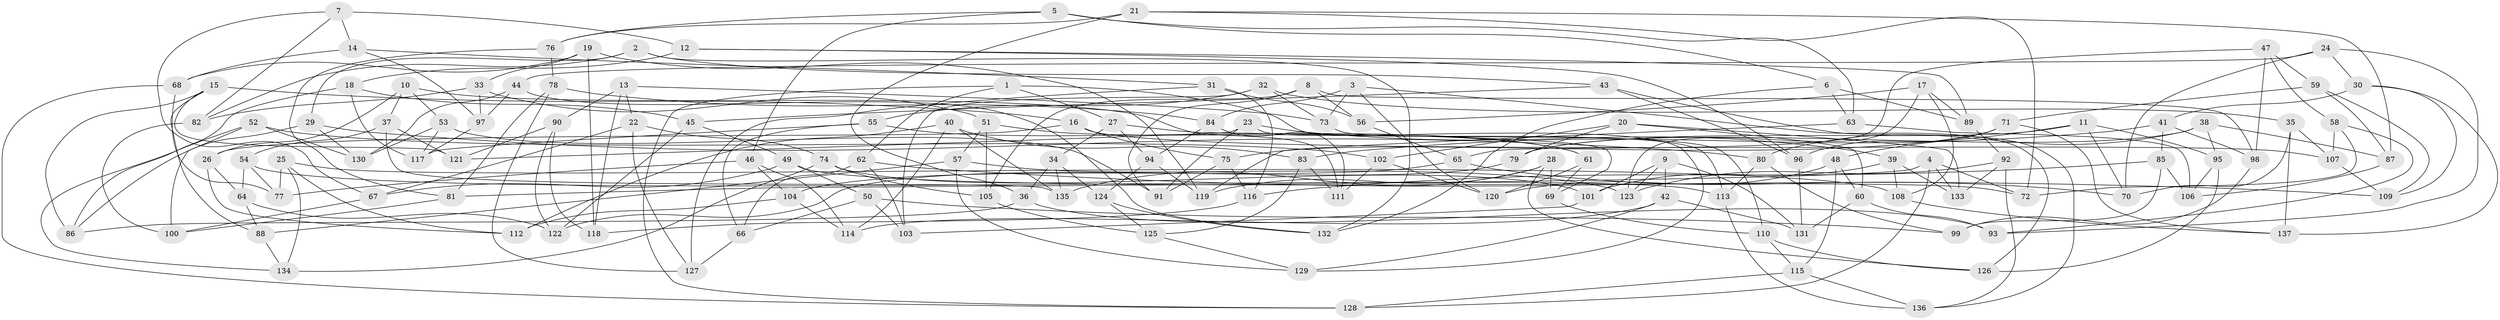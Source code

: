 // coarse degree distribution, {13: 0.018518518518518517, 6: 0.25925925925925924, 7: 0.09259259259259259, 4: 0.2962962962962963, 14: 0.05555555555555555, 5: 0.05555555555555555, 8: 0.16666666666666666, 9: 0.018518518518518517, 15: 0.018518518518518517, 3: 0.018518518518518517}
// Generated by graph-tools (version 1.1) at 2025/20/03/04/25 18:20:49]
// undirected, 137 vertices, 274 edges
graph export_dot {
graph [start="1"]
  node [color=gray90,style=filled];
  1;
  2;
  3;
  4;
  5;
  6;
  7;
  8;
  9;
  10;
  11;
  12;
  13;
  14;
  15;
  16;
  17;
  18;
  19;
  20;
  21;
  22;
  23;
  24;
  25;
  26;
  27;
  28;
  29;
  30;
  31;
  32;
  33;
  34;
  35;
  36;
  37;
  38;
  39;
  40;
  41;
  42;
  43;
  44;
  45;
  46;
  47;
  48;
  49;
  50;
  51;
  52;
  53;
  54;
  55;
  56;
  57;
  58;
  59;
  60;
  61;
  62;
  63;
  64;
  65;
  66;
  67;
  68;
  69;
  70;
  71;
  72;
  73;
  74;
  75;
  76;
  77;
  78;
  79;
  80;
  81;
  82;
  83;
  84;
  85;
  86;
  87;
  88;
  89;
  90;
  91;
  92;
  93;
  94;
  95;
  96;
  97;
  98;
  99;
  100;
  101;
  102;
  103;
  104;
  105;
  106;
  107;
  108;
  109;
  110;
  111;
  112;
  113;
  114;
  115;
  116;
  117;
  118;
  119;
  120;
  121;
  122;
  123;
  124;
  125;
  126;
  127;
  128;
  129;
  130;
  131;
  132;
  133;
  134;
  135;
  136;
  137;
  1 -- 128;
  1 -- 113;
  1 -- 62;
  1 -- 27;
  2 -- 132;
  2 -- 29;
  2 -- 43;
  2 -- 82;
  3 -- 120;
  3 -- 126;
  3 -- 73;
  3 -- 84;
  4 -- 81;
  4 -- 72;
  4 -- 133;
  4 -- 128;
  5 -- 76;
  5 -- 6;
  5 -- 46;
  5 -- 63;
  6 -- 89;
  6 -- 63;
  6 -- 132;
  7 -- 14;
  7 -- 12;
  7 -- 82;
  7 -- 67;
  8 -- 105;
  8 -- 98;
  8 -- 56;
  8 -- 91;
  9 -- 42;
  9 -- 131;
  9 -- 101;
  9 -- 123;
  10 -- 37;
  10 -- 53;
  10 -- 26;
  10 -- 111;
  11 -- 79;
  11 -- 48;
  11 -- 70;
  11 -- 95;
  12 -- 96;
  12 -- 18;
  12 -- 89;
  13 -- 118;
  13 -- 73;
  13 -- 90;
  13 -- 22;
  14 -- 31;
  14 -- 97;
  14 -- 68;
  15 -- 88;
  15 -- 121;
  15 -- 16;
  15 -- 86;
  16 -- 107;
  16 -- 26;
  16 -- 75;
  17 -- 108;
  17 -- 56;
  17 -- 123;
  17 -- 89;
  18 -- 86;
  18 -- 45;
  18 -- 117;
  19 -- 119;
  19 -- 68;
  19 -- 118;
  19 -- 33;
  20 -- 133;
  20 -- 60;
  20 -- 102;
  20 -- 79;
  21 -- 72;
  21 -- 36;
  21 -- 76;
  21 -- 87;
  22 -- 67;
  22 -- 74;
  22 -- 127;
  23 -- 91;
  23 -- 39;
  23 -- 121;
  23 -- 129;
  24 -- 44;
  24 -- 70;
  24 -- 93;
  24 -- 30;
  25 -- 77;
  25 -- 112;
  25 -- 134;
  25 -- 108;
  26 -- 64;
  26 -- 112;
  27 -- 94;
  27 -- 34;
  27 -- 69;
  28 -- 69;
  28 -- 126;
  28 -- 119;
  28 -- 135;
  29 -- 80;
  29 -- 130;
  29 -- 86;
  30 -- 41;
  30 -- 137;
  30 -- 109;
  31 -- 56;
  31 -- 116;
  31 -- 127;
  32 -- 103;
  32 -- 35;
  32 -- 55;
  32 -- 73;
  33 -- 97;
  33 -- 51;
  33 -- 82;
  34 -- 36;
  34 -- 124;
  34 -- 135;
  35 -- 70;
  35 -- 137;
  35 -- 107;
  36 -- 93;
  36 -- 86;
  37 -- 135;
  37 -- 121;
  37 -- 54;
  38 -- 87;
  38 -- 95;
  38 -- 80;
  38 -- 79;
  39 -- 101;
  39 -- 108;
  39 -- 133;
  40 -- 112;
  40 -- 135;
  40 -- 83;
  40 -- 114;
  41 -- 83;
  41 -- 85;
  41 -- 98;
  42 -- 131;
  42 -- 129;
  42 -- 114;
  43 -- 45;
  43 -- 96;
  43 -- 136;
  44 -- 97;
  44 -- 132;
  44 -- 130;
  45 -- 122;
  45 -- 49;
  46 -- 77;
  46 -- 114;
  46 -- 104;
  47 -- 58;
  47 -- 65;
  47 -- 59;
  47 -- 98;
  48 -- 60;
  48 -- 120;
  48 -- 115;
  49 -- 67;
  49 -- 50;
  49 -- 72;
  50 -- 103;
  50 -- 99;
  50 -- 66;
  51 -- 61;
  51 -- 57;
  51 -- 105;
  52 -- 100;
  52 -- 134;
  52 -- 102;
  52 -- 130;
  53 -- 91;
  53 -- 130;
  53 -- 117;
  54 -- 64;
  54 -- 113;
  54 -- 77;
  55 -- 117;
  55 -- 66;
  55 -- 61;
  56 -- 65;
  57 -- 88;
  57 -- 123;
  57 -- 129;
  58 -- 107;
  58 -- 93;
  58 -- 72;
  59 -- 71;
  59 -- 109;
  59 -- 87;
  60 -- 93;
  60 -- 131;
  61 -- 69;
  61 -- 120;
  62 -- 109;
  62 -- 103;
  62 -- 66;
  63 -- 119;
  63 -- 106;
  64 -- 122;
  64 -- 88;
  65 -- 70;
  65 -- 104;
  66 -- 127;
  67 -- 100;
  68 -- 77;
  68 -- 128;
  69 -- 110;
  71 -- 96;
  71 -- 75;
  71 -- 137;
  73 -- 110;
  74 -- 105;
  74 -- 134;
  74 -- 101;
  75 -- 91;
  75 -- 116;
  76 -- 78;
  76 -- 81;
  78 -- 127;
  78 -- 84;
  78 -- 81;
  79 -- 122;
  80 -- 113;
  80 -- 99;
  81 -- 100;
  82 -- 100;
  83 -- 111;
  83 -- 125;
  84 -- 111;
  84 -- 94;
  85 -- 116;
  85 -- 99;
  85 -- 106;
  87 -- 106;
  88 -- 134;
  89 -- 92;
  90 -- 122;
  90 -- 118;
  90 -- 121;
  92 -- 136;
  92 -- 133;
  92 -- 123;
  94 -- 119;
  94 -- 124;
  95 -- 126;
  95 -- 106;
  96 -- 131;
  97 -- 117;
  98 -- 99;
  101 -- 103;
  102 -- 120;
  102 -- 111;
  104 -- 112;
  104 -- 114;
  105 -- 125;
  107 -- 109;
  108 -- 137;
  110 -- 126;
  110 -- 115;
  113 -- 136;
  115 -- 128;
  115 -- 136;
  116 -- 118;
  124 -- 132;
  124 -- 125;
  125 -- 129;
}

